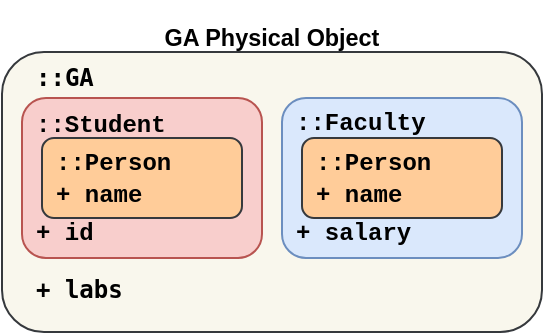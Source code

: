 <mxfile version="20.3.0" type="device"><diagram id="9Om4gq8bG-3gStliIBa_" name="Page-1"><mxGraphModel dx="1298" dy="900" grid="1" gridSize="10" guides="1" tooltips="1" connect="1" arrows="1" fold="1" page="1" pageScale="1" pageWidth="850" pageHeight="1100" math="0" shadow="0"><root><mxCell id="0"/><mxCell id="1" parent="0"/><mxCell id="omJy1pwjvwztWdIEKZVP-5" value="&lt;p style=&quot;line-height: 0.9;&quot;&gt;&lt;/p&gt;&lt;pre&gt;&lt;b&gt;::GA&lt;/b&gt;&lt;/pre&gt;&lt;pre&gt;&lt;b&gt;&lt;br&gt;&lt;/b&gt;&lt;/pre&gt;&lt;pre&gt;&lt;b&gt;&lt;br&gt;&lt;/b&gt;&lt;/pre&gt;&lt;pre&gt;&lt;b&gt;&lt;br&gt;&lt;/b&gt;&lt;/pre&gt;&lt;pre&gt;&lt;b&gt;+ labs&lt;/b&gt;&lt;/pre&gt;&lt;p&gt;&lt;/p&gt;" style="rounded=1;html=1;align=left;labelPosition=center;verticalLabelPosition=middle;verticalAlign=bottom;spacingLeft=15;spacingTop=76;fillColor=#f9f7ed;strokeColor=#36393d;" parent="1" vertex="1"><mxGeometry x="40" y="37" width="270" height="140" as="geometry"/></mxCell><mxCell id="omJy1pwjvwztWdIEKZVP-11" value="&lt;h3&gt;&lt;font face=&quot;Helvetica&quot;&gt;GA Physical Object&lt;/font&gt;&lt;/h3&gt;" style="text;html=1;strokeColor=none;fillColor=none;align=center;verticalAlign=middle;whiteSpace=wrap;rounded=0;labelBackgroundColor=none;labelBorderColor=none;fontFamily=Courier New;fontSize=10;" parent="1" vertex="1"><mxGeometry x="40" y="20" width="270" height="20" as="geometry"/></mxCell><mxCell id="2Y0RmlX9OVK2tl8oa0mz-6" value="" style="group" parent="1" vertex="1" connectable="0"><mxGeometry x="180" y="60" width="120" height="80" as="geometry"/></mxCell><mxCell id="2Y0RmlX9OVK2tl8oa0mz-1" value="&lt;pre&gt;&lt;font face=&quot;Courier New&quot;&gt;&lt;b&gt;::Faculty&lt;/b&gt;&lt;/font&gt;&lt;/pre&gt;&lt;pre&gt;&lt;font face=&quot;Courier New&quot;&gt;&lt;b&gt;&lt;br&gt;&lt;/b&gt;&lt;/font&gt;&lt;/pre&gt;&lt;pre&gt;&lt;font face=&quot;Courier New&quot;&gt;&lt;b&gt;+ salary&lt;/b&gt;&lt;/font&gt;&lt;/pre&gt;" style="rounded=1;html=1;align=left;labelPosition=center;verticalLabelPosition=middle;verticalAlign=middle;spacingLeft=5;fillColor=#dae8fc;strokeColor=#6c8ebf;" parent="2Y0RmlX9OVK2tl8oa0mz-6" vertex="1"><mxGeometry width="120" height="80" as="geometry"/></mxCell><mxCell id="2Y0RmlX9OVK2tl8oa0mz-3" value="&lt;pre&gt;&lt;font face=&quot;Courier New&quot;&gt;&lt;b&gt;::Person&lt;br&gt;+ name&lt;/b&gt;&lt;/font&gt;&lt;/pre&gt;" style="rounded=1;html=1;align=left;labelPosition=center;verticalLabelPosition=middle;verticalAlign=middle;spacingLeft=5;fillColor=#ffcc99;strokeColor=#36393d;" parent="2Y0RmlX9OVK2tl8oa0mz-6" vertex="1"><mxGeometry x="10" y="20" width="100" height="40" as="geometry"/></mxCell><mxCell id="2Y0RmlX9OVK2tl8oa0mz-7" value="" style="group" parent="1" vertex="1" connectable="0"><mxGeometry x="50" y="60" width="120" height="80" as="geometry"/></mxCell><mxCell id="2Y0RmlX9OVK2tl8oa0mz-2" value="&lt;pre&gt;&lt;font face=&quot;Courier New&quot;&gt;&lt;b&gt;::Student&lt;/b&gt;&lt;/font&gt;&lt;/pre&gt;&lt;pre&gt;&lt;br&gt;&lt;/pre&gt;&lt;pre&gt;&lt;font face=&quot;Courier New&quot;&gt;&lt;b&gt;+ id&lt;/b&gt;&lt;/font&gt;&lt;/pre&gt;" style="rounded=1;html=1;align=left;labelPosition=center;verticalLabelPosition=middle;verticalAlign=middle;spacingLeft=5;fillColor=#f8cecc;strokeColor=#b85450;" parent="2Y0RmlX9OVK2tl8oa0mz-7" vertex="1"><mxGeometry width="120" height="80" as="geometry"/></mxCell><mxCell id="2Y0RmlX9OVK2tl8oa0mz-4" value="&lt;pre&gt;&lt;font face=&quot;Courier New&quot;&gt;&lt;b&gt;::Person&lt;br&gt;+ name&lt;/b&gt;&lt;/font&gt;&lt;/pre&gt;" style="rounded=1;html=1;align=left;labelPosition=center;verticalLabelPosition=middle;verticalAlign=middle;spacingLeft=5;fillColor=#ffcc99;strokeColor=#36393d;" parent="2Y0RmlX9OVK2tl8oa0mz-7" vertex="1"><mxGeometry x="10" y="20" width="100" height="40" as="geometry"/></mxCell></root></mxGraphModel></diagram></mxfile>